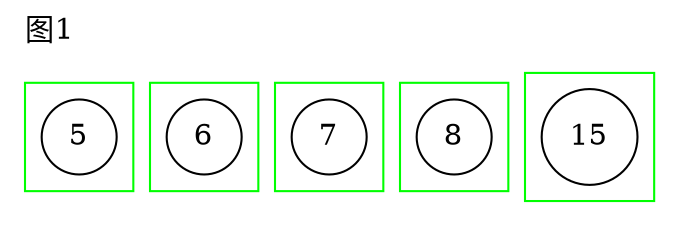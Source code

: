 digraph g{
node[shape=circle];
label="图1";
labeljust=l;
labelloc=t;
subgraph cluster_0 {
pencolor=green;label="";
n0[label=5];
}
subgraph cluster_1 {
pencolor=green;label="";
n1[label=6];
}
subgraph cluster_2 {
pencolor=green;label="";
n2[label=7];
}
subgraph cluster_3 {
pencolor=green;label="";
n3[label=8];
}
subgraph cluster_4 {
pencolor=green;label="";
n4[label=15];
}
}
